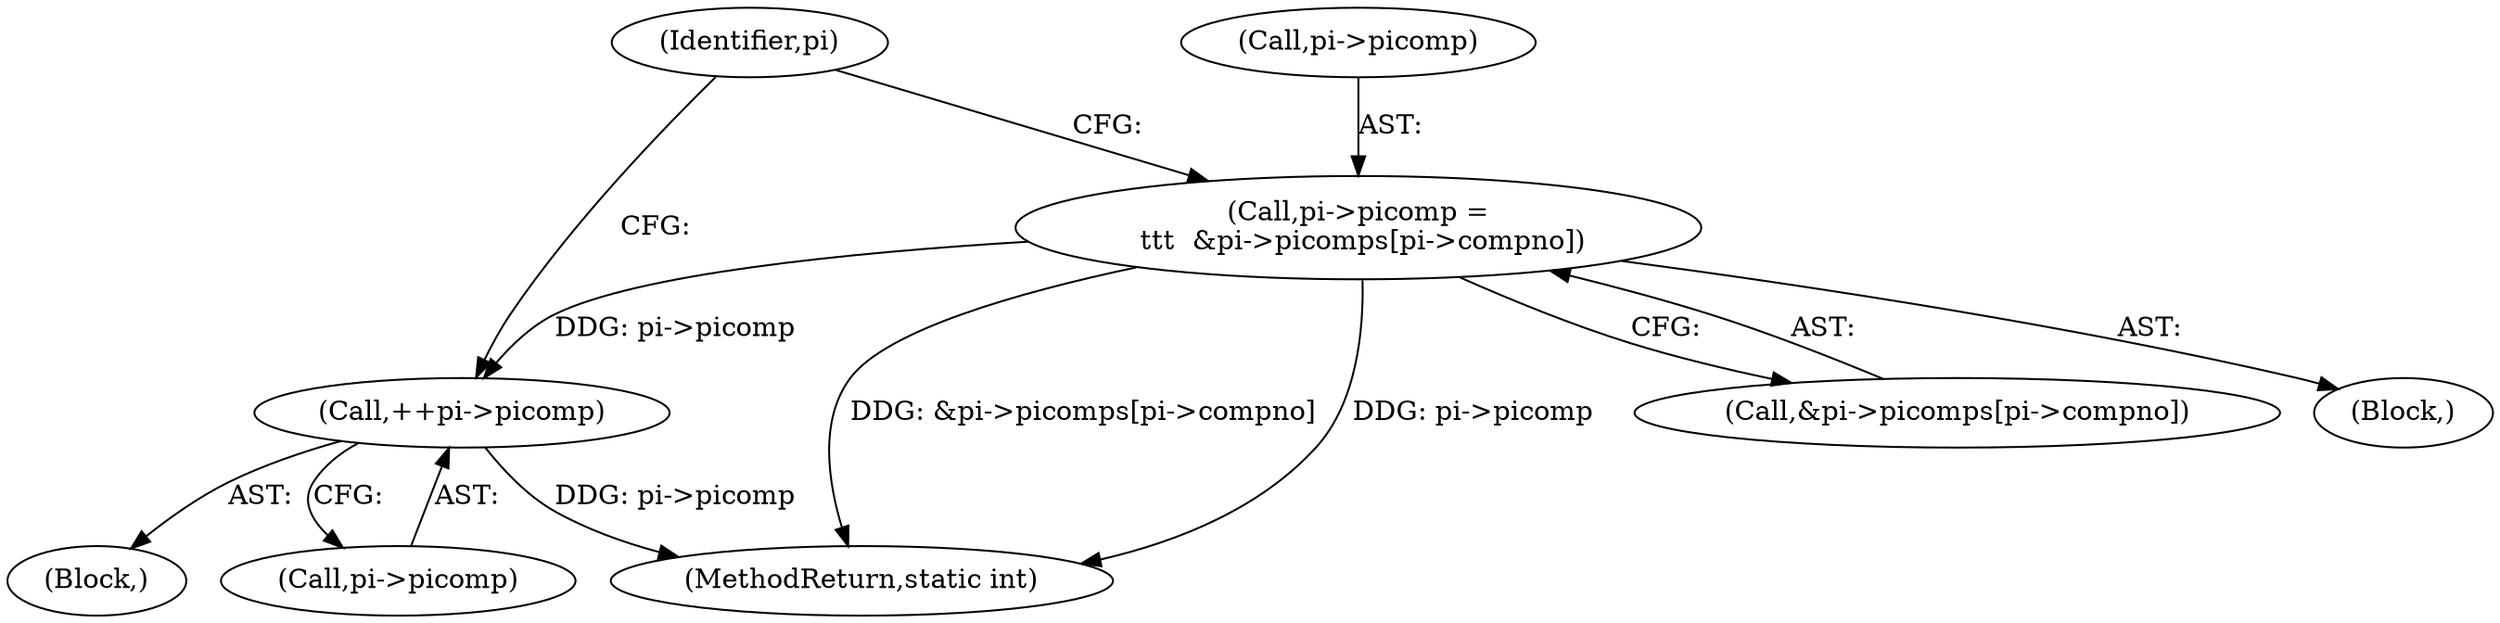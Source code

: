digraph "0_jasper_aa0b0f79ade5eef8b0e7a214c03f5af54b36ba7d_1@array" {
"1000211" [label="(Call,pi->picomp =\n \t\t\t  &pi->picomps[pi->compno])"];
"1000245" [label="(Call,++pi->picomp)"];
"1000240" [label="(Block,)"];
"1000211" [label="(Call,pi->picomp =\n \t\t\t  &pi->picomps[pi->compno])"];
"1000226" [label="(Identifier,pi)"];
"1000246" [label="(Call,pi->picomp)"];
"1000245" [label="(Call,++pi->picomp)"];
"1000329" [label="(MethodReturn,static int)"];
"1000212" [label="(Call,pi->picomp)"];
"1000215" [label="(Call,&pi->picomps[pi->compno])"];
"1000203" [label="(Block,)"];
"1000211" -> "1000203"  [label="AST: "];
"1000211" -> "1000215"  [label="CFG: "];
"1000212" -> "1000211"  [label="AST: "];
"1000215" -> "1000211"  [label="AST: "];
"1000226" -> "1000211"  [label="CFG: "];
"1000211" -> "1000329"  [label="DDG: &pi->picomps[pi->compno]"];
"1000211" -> "1000329"  [label="DDG: pi->picomp"];
"1000211" -> "1000245"  [label="DDG: pi->picomp"];
"1000245" -> "1000240"  [label="AST: "];
"1000245" -> "1000246"  [label="CFG: "];
"1000246" -> "1000245"  [label="AST: "];
"1000226" -> "1000245"  [label="CFG: "];
"1000245" -> "1000329"  [label="DDG: pi->picomp"];
}
